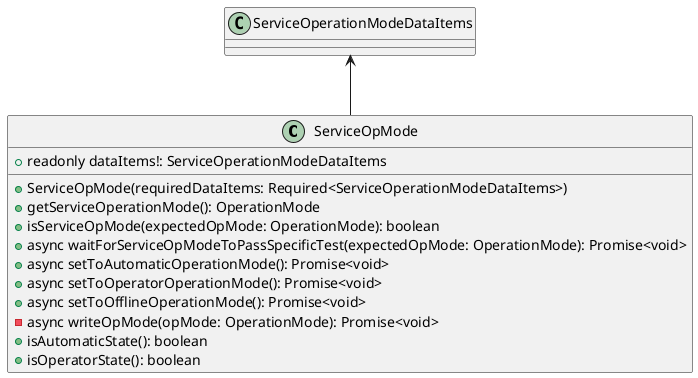 /*
 * MIT License
 *
 * Copyright (c) 2021 P2O-Lab <p2o-lab@mailbox.tu-dresden.de>,
 * Chair for Process Control Systems, Technische Universität Dresden
 *
 * Permission is hereby granted, free of charge, to any person obtaining a copy
 * of this software and associated documentation files (the "Software"), to deal
 * in the Software without restriction, including without limitation the rights
 * to use, copy, modify, merge, publish, distribute, sublicense, and/or sell
 * copies of the Software, and to permit persons to whom the Software is
 * furnished to do so, subject to the following conditions:
 *
 * The above copyright notice and this permission notice shall be included in all
 * copies or substantial portions of the Software.
 *
 * THE SOFTWARE IS PROVIDED "AS IS", WITHOUT WARRANTY OF ANY KIND, EXPRESS OR
 * IMPLIED, INCLUDING BUT NOT LIMITED TO THE WARRANTIES OF MERCHANTABILITY,
 * FITNESS FOR A PARTICULAR PURPOSE AND NONINFRINGEMENT. IN NO EVENT SHALL THE
 * AUTHORS OR COPYRIGHT HOLDERS BE LIABLE FOR ANY CLAIM, DAMAGES OR OTHER
 * LIABILITY, WHETHER IN AN ACTION OF CONTRACT, TORT OR OTHERWISE, ARISING FROM,
 * OUT OF OR IN CONNECTION WITH THE SOFTWARE OR THE USE OR OTHER DEALINGS IN THE
 * SOFTWARE.
 */
 
@startuml
'https://plantuml.com/class-diagram

class ServiceOpMode{
    + readonly dataItems!: ServiceOperationModeDataItems

    + ServiceOpMode(requiredDataItems: Required<ServiceOperationModeDataItems>)
    + getServiceOperationMode(): OperationMode
    + isServiceOpMode(expectedOpMode: OperationMode): boolean
    + async waitForServiceOpModeToPassSpecificTest(expectedOpMode: OperationMode): Promise<void>
    + async setToAutomaticOperationMode(): Promise<void>
    + async setToOperatorOperationMode(): Promise<void>
    + async setToOfflineOperationMode(): Promise<void>
    - async writeOpMode(opMode: OperationMode): Promise<void>
    + isAutomaticState(): boolean
    + isOperatorState(): boolean
}

ServiceOperationModeDataItems <-- ServiceOpMode

@enduml
